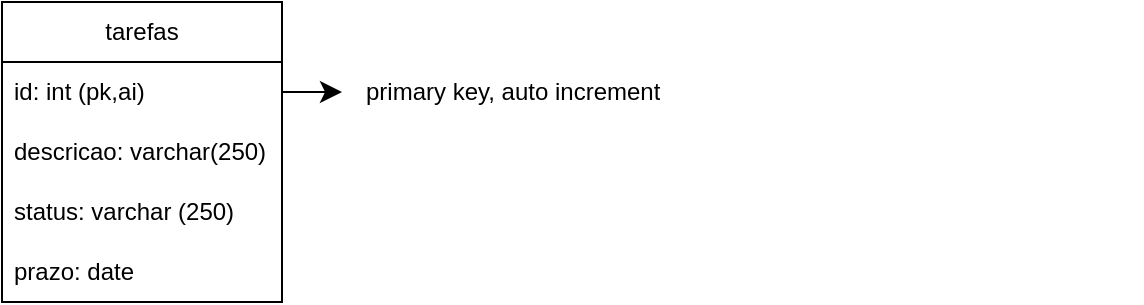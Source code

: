 <mxfile version="27.1.6">
  <diagram name="Página-1" id="igTfNyi4mUJKHp6ADN5A">
    <mxGraphModel dx="872" dy="473" grid="1" gridSize="10" guides="1" tooltips="1" connect="1" arrows="1" fold="1" page="1" pageScale="1" pageWidth="827" pageHeight="1169" math="0" shadow="0">
      <root>
        <mxCell id="0" />
        <mxCell id="1" parent="0" />
        <mxCell id="JEjM3o_rF7yC24hl8wz3-1" value="tarefas" style="swimlane;fontStyle=0;childLayout=stackLayout;horizontal=1;startSize=30;horizontalStack=0;resizeParent=1;resizeParentMax=0;resizeLast=0;collapsible=1;marginBottom=0;whiteSpace=wrap;html=1;" parent="1" vertex="1">
          <mxGeometry x="160" y="210" width="140" height="150" as="geometry" />
        </mxCell>
        <mxCell id="JEjM3o_rF7yC24hl8wz3-7" style="edgeStyle=none;curved=1;rounded=0;orthogonalLoop=1;jettySize=auto;html=1;exitX=1;exitY=0.5;exitDx=0;exitDy=0;fontSize=12;startSize=8;endSize=8;" parent="JEjM3o_rF7yC24hl8wz3-1" source="JEjM3o_rF7yC24hl8wz3-2" edge="1">
          <mxGeometry relative="1" as="geometry">
            <mxPoint x="170" y="45" as="targetPoint" />
          </mxGeometry>
        </mxCell>
        <mxCell id="JEjM3o_rF7yC24hl8wz3-2" value="id: int (pk,ai)" style="text;strokeColor=none;fillColor=none;align=left;verticalAlign=middle;spacingLeft=4;spacingRight=4;overflow=hidden;points=[[0,0.5],[1,0.5]];portConstraint=eastwest;rotatable=0;whiteSpace=wrap;html=1;" parent="JEjM3o_rF7yC24hl8wz3-1" vertex="1">
          <mxGeometry y="30" width="140" height="30" as="geometry" />
        </mxCell>
        <mxCell id="JEjM3o_rF7yC24hl8wz3-3" value="descricao: varchar(250)" style="text;strokeColor=none;fillColor=none;align=left;verticalAlign=middle;spacingLeft=4;spacingRight=4;overflow=hidden;points=[[0,0.5],[1,0.5]];portConstraint=eastwest;rotatable=0;whiteSpace=wrap;html=1;" parent="JEjM3o_rF7yC24hl8wz3-1" vertex="1">
          <mxGeometry y="60" width="140" height="30" as="geometry" />
        </mxCell>
        <mxCell id="JEjM3o_rF7yC24hl8wz3-4" value="status: varchar (250)" style="text;strokeColor=none;fillColor=none;align=left;verticalAlign=middle;spacingLeft=4;spacingRight=4;overflow=hidden;points=[[0,0.5],[1,0.5]];portConstraint=eastwest;rotatable=0;whiteSpace=wrap;html=1;" parent="JEjM3o_rF7yC24hl8wz3-1" vertex="1">
          <mxGeometry y="90" width="140" height="30" as="geometry" />
        </mxCell>
        <mxCell id="JEjM3o_rF7yC24hl8wz3-5" value="prazo: date" style="text;strokeColor=none;fillColor=none;align=left;verticalAlign=middle;spacingLeft=4;spacingRight=4;overflow=hidden;points=[[0,0.5],[1,0.5]];portConstraint=eastwest;rotatable=0;whiteSpace=wrap;html=1;" parent="JEjM3o_rF7yC24hl8wz3-1" vertex="1">
          <mxGeometry y="120" width="140" height="30" as="geometry" />
        </mxCell>
        <mxCell id="JEjM3o_rF7yC24hl8wz3-8" value="&lt;h1 style=&quot;margin-top: 0px;&quot;&gt;&lt;span style=&quot;font-weight: normal;&quot;&gt;&lt;font style=&quot;font-size: 12px;&quot;&gt;primary key, auto increment&lt;/font&gt;&lt;/span&gt;&lt;/h1&gt;" style="text;html=1;whiteSpace=wrap;overflow=hidden;rounded=0;fontStyle=0" parent="1" vertex="1">
          <mxGeometry x="340" y="230" width="390" height="120" as="geometry" />
        </mxCell>
      </root>
    </mxGraphModel>
  </diagram>
</mxfile>
